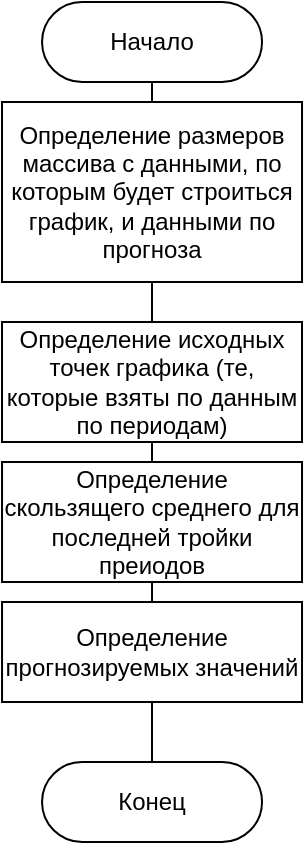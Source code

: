 <mxfile version="12.4.2" type="device" pages="1"><diagram id="be9OYtSnKyYI49UmVUTB" name="Page-1"><mxGraphModel dx="572" dy="585" grid="1" gridSize="10" guides="1" tooltips="1" connect="1" arrows="1" fold="1" page="1" pageScale="1" pageWidth="827" pageHeight="1169" math="0" shadow="0"><root><mxCell id="0"/><mxCell id="1" parent="0"/><mxCell id="MiiH8tFxxQEkkxLH4dBQ-1" style="edgeStyle=orthogonalEdgeStyle;rounded=0;orthogonalLoop=1;jettySize=auto;html=1;exitX=0.5;exitY=1;exitDx=0;exitDy=0;entryX=0.5;entryY=0;entryDx=0;entryDy=0;endArrow=none;endFill=0;" parent="1" source="MiiH8tFxxQEkkxLH4dBQ-2" target="MiiH8tFxxQEkkxLH4dBQ-4" edge="1"><mxGeometry relative="1" as="geometry"/></mxCell><mxCell id="MiiH8tFxxQEkkxLH4dBQ-2" value="Начало" style="rounded=1;whiteSpace=wrap;html=1;arcSize=50;" parent="1" vertex="1"><mxGeometry x="320.01" y="20" width="110" height="40" as="geometry"/></mxCell><mxCell id="MiiH8tFxxQEkkxLH4dBQ-3" style="edgeStyle=orthogonalEdgeStyle;rounded=0;orthogonalLoop=1;jettySize=auto;html=1;exitX=0.5;exitY=1;exitDx=0;exitDy=0;entryX=0.5;entryY=0;entryDx=0;entryDy=0;endArrow=none;endFill=0;" parent="1" source="MiiH8tFxxQEkkxLH4dBQ-4" target="MiiH8tFxxQEkkxLH4dBQ-6" edge="1"><mxGeometry relative="1" as="geometry"/></mxCell><mxCell id="MiiH8tFxxQEkkxLH4dBQ-4" value="&lt;span style=&quot;white-space: normal&quot;&gt;Определение размеров массива с данными, по которым будет строиться график, и данными по прогноза&lt;/span&gt;" style="rounded=0;whiteSpace=wrap;html=1;" parent="1" vertex="1"><mxGeometry x="300.01" y="70" width="150" height="90" as="geometry"/></mxCell><mxCell id="MiiH8tFxxQEkkxLH4dBQ-5" style="edgeStyle=orthogonalEdgeStyle;rounded=0;orthogonalLoop=1;jettySize=auto;html=1;exitX=0.5;exitY=1;exitDx=0;exitDy=0;entryX=0.5;entryY=0;entryDx=0;entryDy=0;endArrow=none;endFill=0;" parent="1" source="MiiH8tFxxQEkkxLH4dBQ-6" target="MiiH8tFxxQEkkxLH4dBQ-8" edge="1"><mxGeometry relative="1" as="geometry"/></mxCell><mxCell id="MiiH8tFxxQEkkxLH4dBQ-6" value="&lt;span style=&quot;white-space: normal&quot;&gt;Определение исходных точек графика (те, которые взяты по данным по периодам)&lt;/span&gt;" style="rounded=0;whiteSpace=wrap;html=1;" parent="1" vertex="1"><mxGeometry x="300.01" y="180" width="149.99" height="60" as="geometry"/></mxCell><mxCell id="MiiH8tFxxQEkkxLH4dBQ-17" style="edgeStyle=orthogonalEdgeStyle;rounded=0;orthogonalLoop=1;jettySize=auto;html=1;exitX=0.5;exitY=1;exitDx=0;exitDy=0;entryX=0.5;entryY=0;entryDx=0;entryDy=0;endArrow=none;endFill=0;" parent="1" source="MiiH8tFxxQEkkxLH4dBQ-8" target="MiiH8tFxxQEkkxLH4dBQ-15" edge="1"><mxGeometry relative="1" as="geometry"/></mxCell><mxCell id="MiiH8tFxxQEkkxLH4dBQ-8" value="Определение скользящего среднего для последней тройки преиодов" style="rounded=0;whiteSpace=wrap;html=1;" parent="1" vertex="1"><mxGeometry x="300.02" y="250" width="149.99" height="60" as="geometry"/></mxCell><mxCell id="MiiH8tFxxQEkkxLH4dBQ-13" value="Конец" style="rounded=1;whiteSpace=wrap;html=1;arcSize=50;" parent="1" vertex="1"><mxGeometry x="320.01" y="400" width="110" height="40" as="geometry"/></mxCell><mxCell id="tjKKUKATnUQSZYnTXoAT-4" style="edgeStyle=orthogonalEdgeStyle;rounded=0;orthogonalLoop=1;jettySize=auto;html=1;exitX=0.5;exitY=1;exitDx=0;exitDy=0;entryX=0.5;entryY=0;entryDx=0;entryDy=0;endArrow=none;endFill=0;" edge="1" parent="1" source="MiiH8tFxxQEkkxLH4dBQ-15" target="MiiH8tFxxQEkkxLH4dBQ-13"><mxGeometry relative="1" as="geometry"/></mxCell><mxCell id="MiiH8tFxxQEkkxLH4dBQ-15" value="&lt;span style=&quot;white-space: normal&quot;&gt;Определение прогнозируемых значений&lt;/span&gt;" style="rounded=0;whiteSpace=wrap;html=1;" parent="1" vertex="1"><mxGeometry x="300.02" y="320" width="149.99" height="50" as="geometry"/></mxCell></root></mxGraphModel></diagram></mxfile>